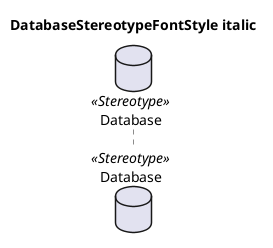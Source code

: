 @startuml
'!include ../../../plantuml-styles/plantuml-ae-skinparam-ex.iuml

skinparam DatabaseStereotypeFontStyle italic

title DatabaseStereotypeFontStyle italic

database Database <<Stereotype>>
@enduml